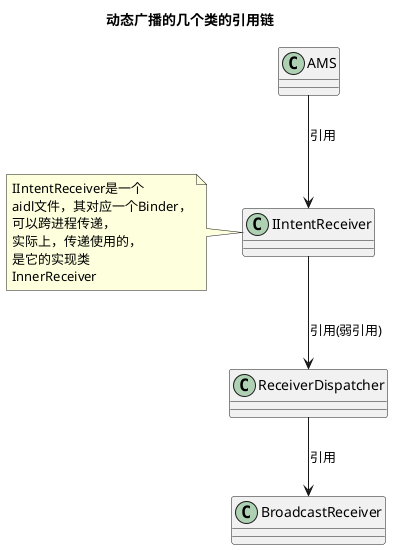 @startuml
title 动态广播的几个类的引用链
class AMS

AMS --> IIntentReceiver  : 引用


IIntentReceiver --> ReceiverDispatcher : 引用(弱引用)
note left of IIntentReceiver
IIntentReceiver是一个
aidl文件，其对应一个Binder，
可以跨进程传递，
实际上，传递使用的，
是它的实现类
InnerReceiver
end note

ReceiverDispatcher --> BroadcastReceiver : 引用


@enduml